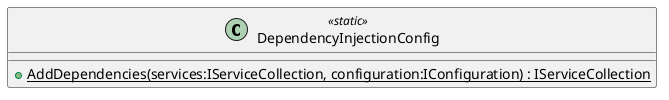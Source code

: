 @startuml
class DependencyInjectionConfig <<static>> {
    + {static} AddDependencies(services:IServiceCollection, configuration:IConfiguration) : IServiceCollection
}
@enduml
